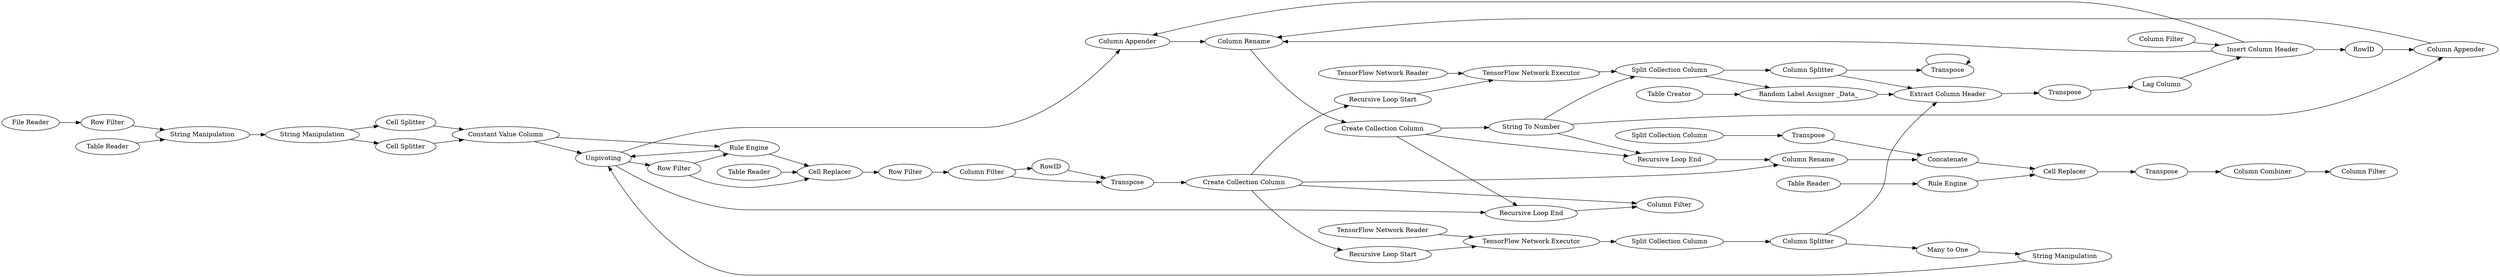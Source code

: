 digraph {
	103 -> 318
	106 -> 107
	362 -> 111
	317 -> 363
	364 -> 363
	108 -> 109
	90 -> 118
	237 -> 317
	110 -> 109
	232 -> 117
	131 -> 139
	236 -> 239
	109 -> 111
	104 -> 119
	119 -> 103
	358 -> 106
	239 -> 238
	109 -> 318
	140 -> 136
	117 -> 460
	239 -> 258
	136 -> 180
	352 -> 365
	96 -> 324
	237 -> 353
	134 -> 139
	237 -> 134
	135 -> 140
	139 -> 135
	109 -> 360
	96 -> 355
	355 -> 134
	363 -> 323
	351 -> 355
	103 -> 104
	320 -> 106
	343 -> 106
	234 -> 236
	98 -> 102
	118 -> 103
	133 -> 131
	238 -> 237
	323 -> 320
	137 -> 144
	350 -> 358
	360 -> 362
	353 -> 365
	111 -> 96
	320 -> 98
	102 -> 103
	324 -> 130
	241 -> 460
	96 -> 351
	118 -> 119
	358 -> 345
	89 -> 90
	351 -> 362
	235 -> 234
	104 -> 234
	365 -> 350
	237 -> 130
	460 -> 89
	144 -> 135
	89 -> 240
	240 -> 118
	107 -> 108
	344 -> 343
	103 -> 324
	351 -> 350
	318 -> 111
	119 -> 234
	345 -> 345
	258 -> 238
	350 -> 343
	133 [label="Split Collection Column"]
	351 [label="String To Number"]
	324 [label="Recursive Loop End"]
	103 [label=Unpivoting]
	365 [label="TensorFlow Network Executor"]
	89 [label="String Manipulation"]
	136 [label="Column Combiner"]
	108 [label="Lag Column"]
	239 [label="Column Filter"]
	363 [label="TensorFlow Network Executor"]
	180 [label="Column Filter"]
	237 [label="Create Collection Column"]
	137 [label="Table Reader"]
	119 [label="Rule Engine"]
	98 [label="Many to One"]
	343 [label="Random Label Assigner _Data_"]
	236 [label="Row Filter"]
	131 [label=Transpose]
	344 [label="Table Creator"]
	109 [label="Insert Column Header"]
	238 [label=Transpose]
	110 [label="Column Filter"]
	240 [label="Cell Splitter"]
	144 [label="Rule Engine"]
	90 [label="Cell Splitter"]
	358 [label="Column Splitter"]
	360 [label=RowID]
	345 [label=Transpose]
	106 [label="Extract Column Header"]
	135 [label="Cell Replacer"]
	117 [label="Row Filter"]
	134 [label="Column Rename"]
	352 [label="TensorFlow Network Reader"]
	364 [label="TensorFlow Network Reader"]
	232 [label="File Reader"]
	317 [label="Recursive Loop Start"]
	107 [label=Transpose]
	350 [label="Split Collection Column"]
	96 [label="Create Collection Column"]
	102 [label="String Manipulation"]
	104 [label="Row Filter"]
	139 [label=Concatenate]
	140 [label=Transpose]
	235 [label="Table Reader"]
	118 [label="Constant Value Column"]
	460 [label="String Manipulation"]
	241 [label="Table Reader"]
	258 [label=RowID]
	318 [label="Column Appender"]
	323 [label="Split Collection Column"]
	362 [label="Column Appender"]
	355 [label="Recursive Loop End"]
	130 [label="Column Filter"]
	111 [label="Column Rename"]
	234 [label="Cell Replacer"]
	353 [label="Recursive Loop Start"]
	320 [label="Column Splitter"]
	rankdir=LR
}
